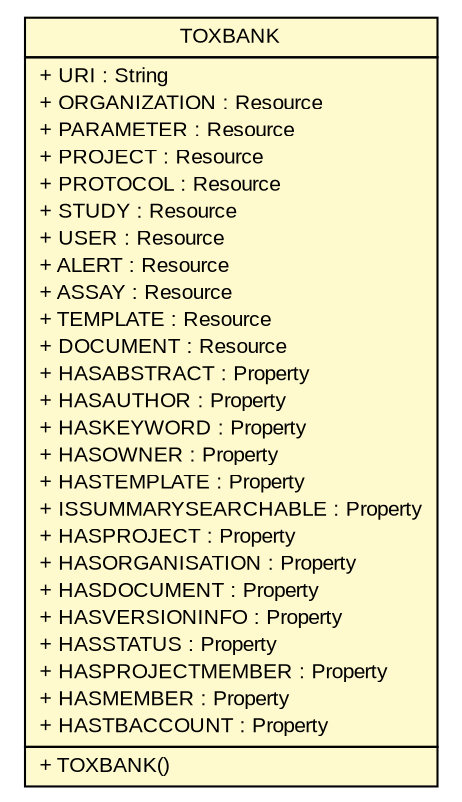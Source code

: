 #!/usr/local/bin/dot
#
# Class diagram 
# Generated by UmlGraph version 4.6 (http://www.spinellis.gr/sw/umlgraph)
#

digraph G {
	edge [fontname="arial",fontsize=10,labelfontname="arial",labelfontsize=10];
	node [fontname="arial",fontsize=10,shape=plaintext];
	// net.toxbank.client.io.rdf.TOXBANK
	c153 [label=<<table border="0" cellborder="1" cellspacing="0" cellpadding="2" port="p" bgcolor="lemonChiffon" href="./TOXBANK.html">
		<tr><td><table border="0" cellspacing="0" cellpadding="1">
			<tr><td> TOXBANK </td></tr>
		</table></td></tr>
		<tr><td><table border="0" cellspacing="0" cellpadding="1">
			<tr><td align="left"> + URI : String </td></tr>
			<tr><td align="left"> + ORGANIZATION : Resource </td></tr>
			<tr><td align="left"> + PARAMETER : Resource </td></tr>
			<tr><td align="left"> + PROJECT : Resource </td></tr>
			<tr><td align="left"> + PROTOCOL : Resource </td></tr>
			<tr><td align="left"> + STUDY : Resource </td></tr>
			<tr><td align="left"> + USER : Resource </td></tr>
			<tr><td align="left"> + ALERT : Resource </td></tr>
			<tr><td align="left"> + ASSAY : Resource </td></tr>
			<tr><td align="left"> + TEMPLATE : Resource </td></tr>
			<tr><td align="left"> + DOCUMENT : Resource </td></tr>
			<tr><td align="left"> + HASABSTRACT : Property </td></tr>
			<tr><td align="left"> + HASAUTHOR : Property </td></tr>
			<tr><td align="left"> + HASKEYWORD : Property </td></tr>
			<tr><td align="left"> + HASOWNER : Property </td></tr>
			<tr><td align="left"> + HASTEMPLATE : Property </td></tr>
			<tr><td align="left"> + ISSUMMARYSEARCHABLE : Property </td></tr>
			<tr><td align="left"> + HASPROJECT : Property </td></tr>
			<tr><td align="left"> + HASORGANISATION : Property </td></tr>
			<tr><td align="left"> + HASDOCUMENT : Property </td></tr>
			<tr><td align="left"> + HASVERSIONINFO : Property </td></tr>
			<tr><td align="left"> + HASSTATUS : Property </td></tr>
			<tr><td align="left"> + HASPROJECTMEMBER : Property </td></tr>
			<tr><td align="left"> + HASMEMBER : Property </td></tr>
			<tr><td align="left"> + HASTBACCOUNT : Property </td></tr>
		</table></td></tr>
		<tr><td><table border="0" cellspacing="0" cellpadding="1">
			<tr><td align="left"> + TOXBANK() </td></tr>
		</table></td></tr>
		</table>>, fontname="arial", fontcolor="black", fontsize=10.0];
}

